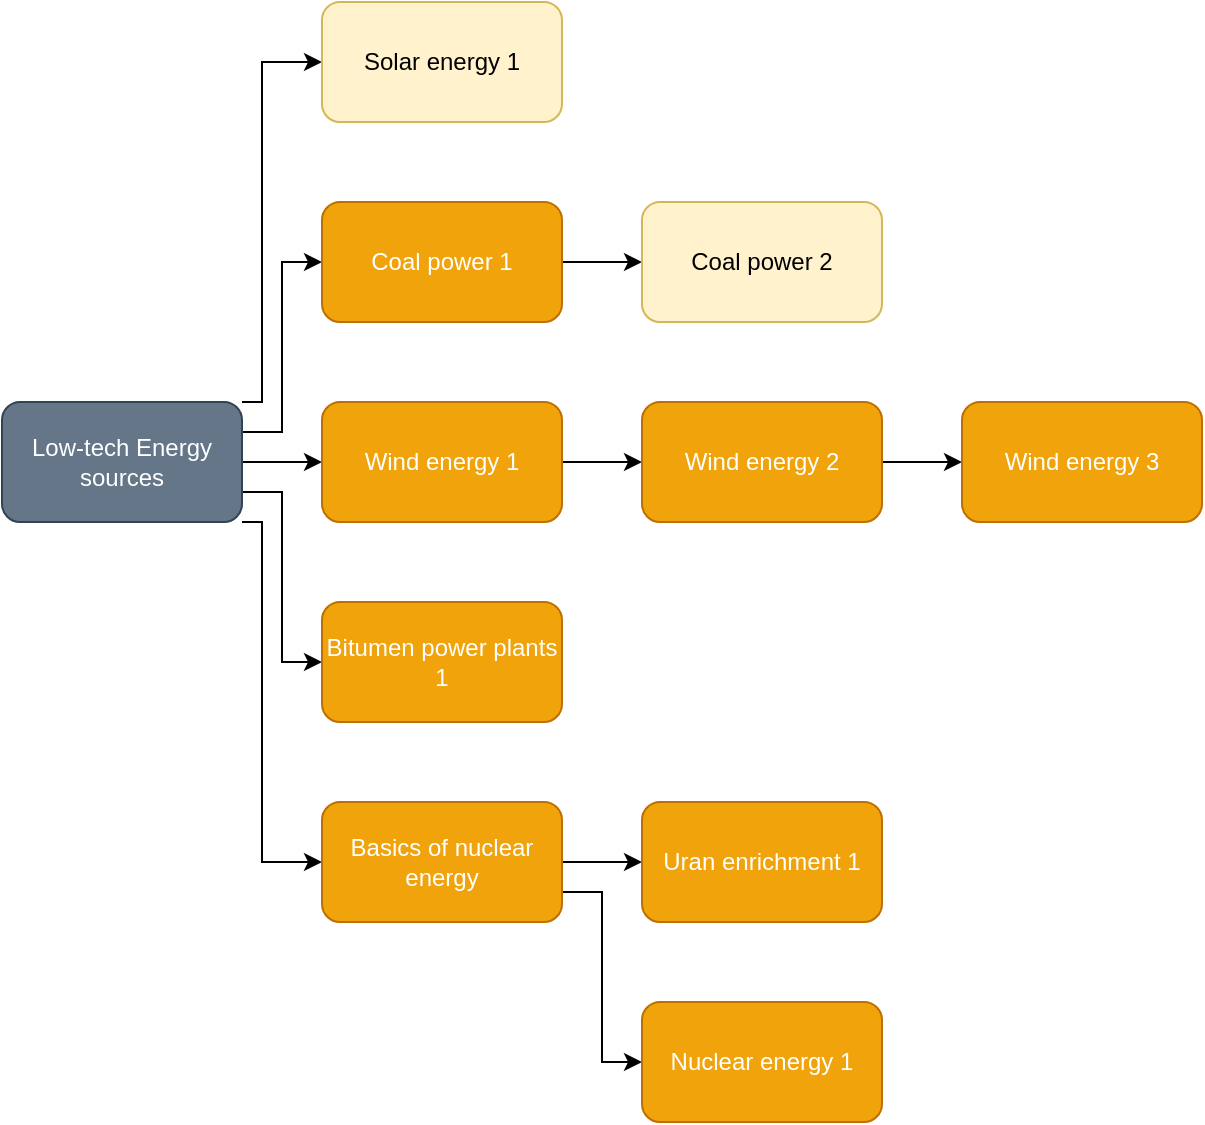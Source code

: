 <mxfile version="12.9.11" type="device"><diagram id="3EJnTb3yLJXj1VfWWIKa" name="Page-1"><mxGraphModel dx="1422" dy="-351" grid="1" gridSize="10" guides="1" tooltips="1" connect="1" arrows="1" fold="1" page="1" pageScale="1" pageWidth="850" pageHeight="1100" math="0" shadow="0"><root><mxCell id="0"/><mxCell id="1" parent="0"/><mxCell id="E8O3EFQqtyx3n2E9eVDB-1" style="edgeStyle=orthogonalEdgeStyle;rounded=0;orthogonalLoop=1;jettySize=auto;html=1;exitX=1;exitY=0.25;exitDx=0;exitDy=0;entryX=0;entryY=0.5;entryDx=0;entryDy=0;" edge="1" parent="1" source="E8O3EFQqtyx3n2E9eVDB-5" target="E8O3EFQqtyx3n2E9eVDB-7"><mxGeometry relative="1" as="geometry"/></mxCell><mxCell id="E8O3EFQqtyx3n2E9eVDB-2" style="edgeStyle=orthogonalEdgeStyle;rounded=0;orthogonalLoop=1;jettySize=auto;html=1;exitX=1;exitY=0.5;exitDx=0;exitDy=0;entryX=0;entryY=0.5;entryDx=0;entryDy=0;" edge="1" parent="1" source="E8O3EFQqtyx3n2E9eVDB-5" target="E8O3EFQqtyx3n2E9eVDB-10"><mxGeometry relative="1" as="geometry"/></mxCell><mxCell id="E8O3EFQqtyx3n2E9eVDB-3" style="edgeStyle=orthogonalEdgeStyle;rounded=0;orthogonalLoop=1;jettySize=auto;html=1;exitX=1;exitY=0.75;exitDx=0;exitDy=0;entryX=0;entryY=0.5;entryDx=0;entryDy=0;" edge="1" parent="1" source="E8O3EFQqtyx3n2E9eVDB-5" target="E8O3EFQqtyx3n2E9eVDB-14"><mxGeometry relative="1" as="geometry"/></mxCell><mxCell id="E8O3EFQqtyx3n2E9eVDB-4" style="edgeStyle=orthogonalEdgeStyle;rounded=0;orthogonalLoop=1;jettySize=auto;html=1;exitX=1;exitY=1;exitDx=0;exitDy=0;entryX=0;entryY=0.5;entryDx=0;entryDy=0;" edge="1" parent="1" source="E8O3EFQqtyx3n2E9eVDB-5" target="E8O3EFQqtyx3n2E9eVDB-17"><mxGeometry relative="1" as="geometry"><Array as="points"><mxPoint x="170" y="1460"/><mxPoint x="170" y="1630"/></Array></mxGeometry></mxCell><mxCell id="E8O3EFQqtyx3n2E9eVDB-21" style="edgeStyle=orthogonalEdgeStyle;rounded=0;orthogonalLoop=1;jettySize=auto;html=1;exitX=1;exitY=0;exitDx=0;exitDy=0;entryX=0;entryY=0.5;entryDx=0;entryDy=0;" edge="1" parent="1" source="E8O3EFQqtyx3n2E9eVDB-5" target="E8O3EFQqtyx3n2E9eVDB-20"><mxGeometry relative="1" as="geometry"><Array as="points"><mxPoint x="170" y="1400"/><mxPoint x="170" y="1230"/></Array></mxGeometry></mxCell><mxCell id="E8O3EFQqtyx3n2E9eVDB-5" value="Low-tech Energy sources" style="rounded=1;whiteSpace=wrap;html=1;fillColor=#647687;strokeColor=#314354;fontColor=#ffffff;" vertex="1" parent="1"><mxGeometry x="40" y="1400" width="120" height="60" as="geometry"/></mxCell><mxCell id="E8O3EFQqtyx3n2E9eVDB-6" style="edgeStyle=orthogonalEdgeStyle;rounded=0;orthogonalLoop=1;jettySize=auto;html=1;exitX=1;exitY=0.5;exitDx=0;exitDy=0;entryX=0;entryY=0.5;entryDx=0;entryDy=0;" edge="1" parent="1" source="E8O3EFQqtyx3n2E9eVDB-7" target="E8O3EFQqtyx3n2E9eVDB-8"><mxGeometry relative="1" as="geometry"/></mxCell><mxCell id="E8O3EFQqtyx3n2E9eVDB-7" value="Coal power 1" style="rounded=1;whiteSpace=wrap;html=1;fillColor=#f0a30a;strokeColor=#BD7000;fontColor=#ffffff;" vertex="1" parent="1"><mxGeometry x="200" y="1300" width="120" height="60" as="geometry"/></mxCell><mxCell id="E8O3EFQqtyx3n2E9eVDB-8" value="Coal power 2" style="rounded=1;whiteSpace=wrap;html=1;fillColor=#fff2cc;strokeColor=#d6b656;" vertex="1" parent="1"><mxGeometry x="360" y="1300" width="120" height="60" as="geometry"/></mxCell><mxCell id="E8O3EFQqtyx3n2E9eVDB-9" style="edgeStyle=orthogonalEdgeStyle;rounded=0;orthogonalLoop=1;jettySize=auto;html=1;exitX=1;exitY=0.5;exitDx=0;exitDy=0;entryX=0;entryY=0.5;entryDx=0;entryDy=0;" edge="1" parent="1" source="E8O3EFQqtyx3n2E9eVDB-10" target="E8O3EFQqtyx3n2E9eVDB-12"><mxGeometry relative="1" as="geometry"/></mxCell><mxCell id="E8O3EFQqtyx3n2E9eVDB-10" value="Wind energy 1" style="rounded=1;whiteSpace=wrap;html=1;fillColor=#f0a30a;strokeColor=#BD7000;fontColor=#ffffff;" vertex="1" parent="1"><mxGeometry x="200" y="1400" width="120" height="60" as="geometry"/></mxCell><mxCell id="E8O3EFQqtyx3n2E9eVDB-11" style="edgeStyle=orthogonalEdgeStyle;rounded=0;orthogonalLoop=1;jettySize=auto;html=1;exitX=1;exitY=0.5;exitDx=0;exitDy=0;" edge="1" parent="1" source="E8O3EFQqtyx3n2E9eVDB-12" target="E8O3EFQqtyx3n2E9eVDB-13"><mxGeometry relative="1" as="geometry"/></mxCell><mxCell id="E8O3EFQqtyx3n2E9eVDB-12" value="Wind energy 2" style="rounded=1;whiteSpace=wrap;html=1;fillColor=#f0a30a;strokeColor=#BD7000;fontColor=#ffffff;" vertex="1" parent="1"><mxGeometry x="360" y="1400" width="120" height="60" as="geometry"/></mxCell><mxCell id="E8O3EFQqtyx3n2E9eVDB-13" value="Wind energy 3" style="rounded=1;whiteSpace=wrap;html=1;fillColor=#f0a30a;strokeColor=#BD7000;fontColor=#ffffff;" vertex="1" parent="1"><mxGeometry x="520" y="1400" width="120" height="60" as="geometry"/></mxCell><mxCell id="E8O3EFQqtyx3n2E9eVDB-14" value="Bitumen power plants 1" style="rounded=1;whiteSpace=wrap;html=1;fillColor=#f0a30a;strokeColor=#BD7000;fontColor=#ffffff;" vertex="1" parent="1"><mxGeometry x="200" y="1500" width="120" height="60" as="geometry"/></mxCell><mxCell id="E8O3EFQqtyx3n2E9eVDB-15" style="edgeStyle=orthogonalEdgeStyle;rounded=0;orthogonalLoop=1;jettySize=auto;html=1;exitX=1;exitY=0.5;exitDx=0;exitDy=0;entryX=0;entryY=0.5;entryDx=0;entryDy=0;" edge="1" parent="1" source="E8O3EFQqtyx3n2E9eVDB-17" target="E8O3EFQqtyx3n2E9eVDB-18"><mxGeometry relative="1" as="geometry"/></mxCell><mxCell id="E8O3EFQqtyx3n2E9eVDB-16" style="edgeStyle=orthogonalEdgeStyle;rounded=0;orthogonalLoop=1;jettySize=auto;html=1;exitX=1;exitY=0.75;exitDx=0;exitDy=0;entryX=0;entryY=0.5;entryDx=0;entryDy=0;" edge="1" parent="1" source="E8O3EFQqtyx3n2E9eVDB-17" target="E8O3EFQqtyx3n2E9eVDB-19"><mxGeometry relative="1" as="geometry"/></mxCell><mxCell id="E8O3EFQqtyx3n2E9eVDB-17" value="Basics of nuclear energy" style="rounded=1;whiteSpace=wrap;html=1;fillColor=#f0a30a;strokeColor=#BD7000;fontColor=#ffffff;" vertex="1" parent="1"><mxGeometry x="200" y="1600" width="120" height="60" as="geometry"/></mxCell><mxCell id="E8O3EFQqtyx3n2E9eVDB-18" value="Uran enrichment 1" style="rounded=1;whiteSpace=wrap;html=1;fillColor=#f0a30a;strokeColor=#BD7000;fontColor=#ffffff;" vertex="1" parent="1"><mxGeometry x="360" y="1600" width="120" height="60" as="geometry"/></mxCell><mxCell id="E8O3EFQqtyx3n2E9eVDB-19" value="Nuclear energy 1" style="rounded=1;whiteSpace=wrap;html=1;fillColor=#f0a30a;strokeColor=#BD7000;fontColor=#ffffff;" vertex="1" parent="1"><mxGeometry x="360" y="1700" width="120" height="60" as="geometry"/></mxCell><mxCell id="E8O3EFQqtyx3n2E9eVDB-20" value="Solar energy 1" style="rounded=1;whiteSpace=wrap;html=1;fillColor=#fff2cc;strokeColor=#d6b656;" vertex="1" parent="1"><mxGeometry x="200" y="1200" width="120" height="60" as="geometry"/></mxCell></root></mxGraphModel></diagram></mxfile>